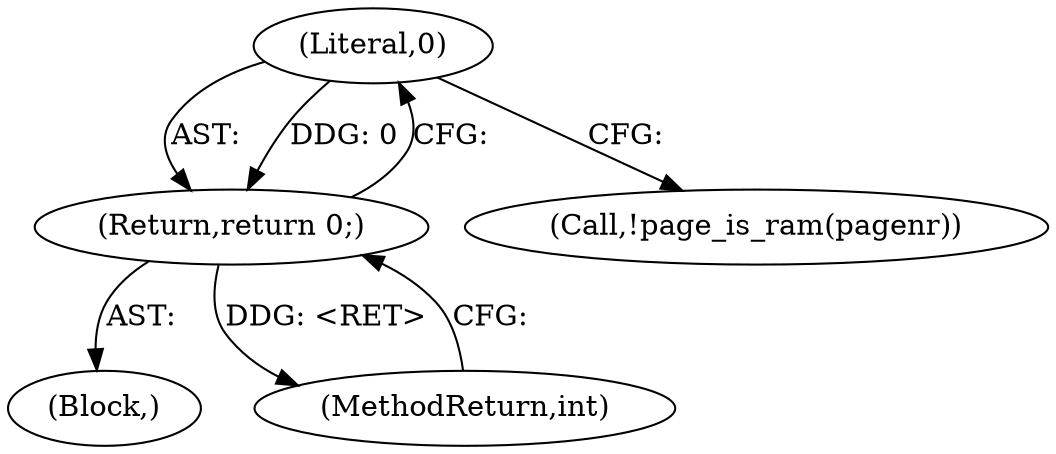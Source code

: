 digraph "1_linux_a4866aa812518ed1a37d8ea0c881dc946409de94@del" {
"1000123" [label="(Literal,0)"];
"1000122" [label="(Return,return 0;)"];
"1000102" [label="(Block,)"];
"1000117" [label="(Call,!page_is_ram(pagenr))"];
"1000123" [label="(Literal,0)"];
"1000122" [label="(Return,return 0;)"];
"1000124" [label="(MethodReturn,int)"];
"1000123" -> "1000122"  [label="AST: "];
"1000123" -> "1000117"  [label="CFG: "];
"1000122" -> "1000123"  [label="CFG: "];
"1000123" -> "1000122"  [label="DDG: 0"];
"1000122" -> "1000102"  [label="AST: "];
"1000124" -> "1000122"  [label="CFG: "];
"1000122" -> "1000124"  [label="DDG: <RET>"];
}
